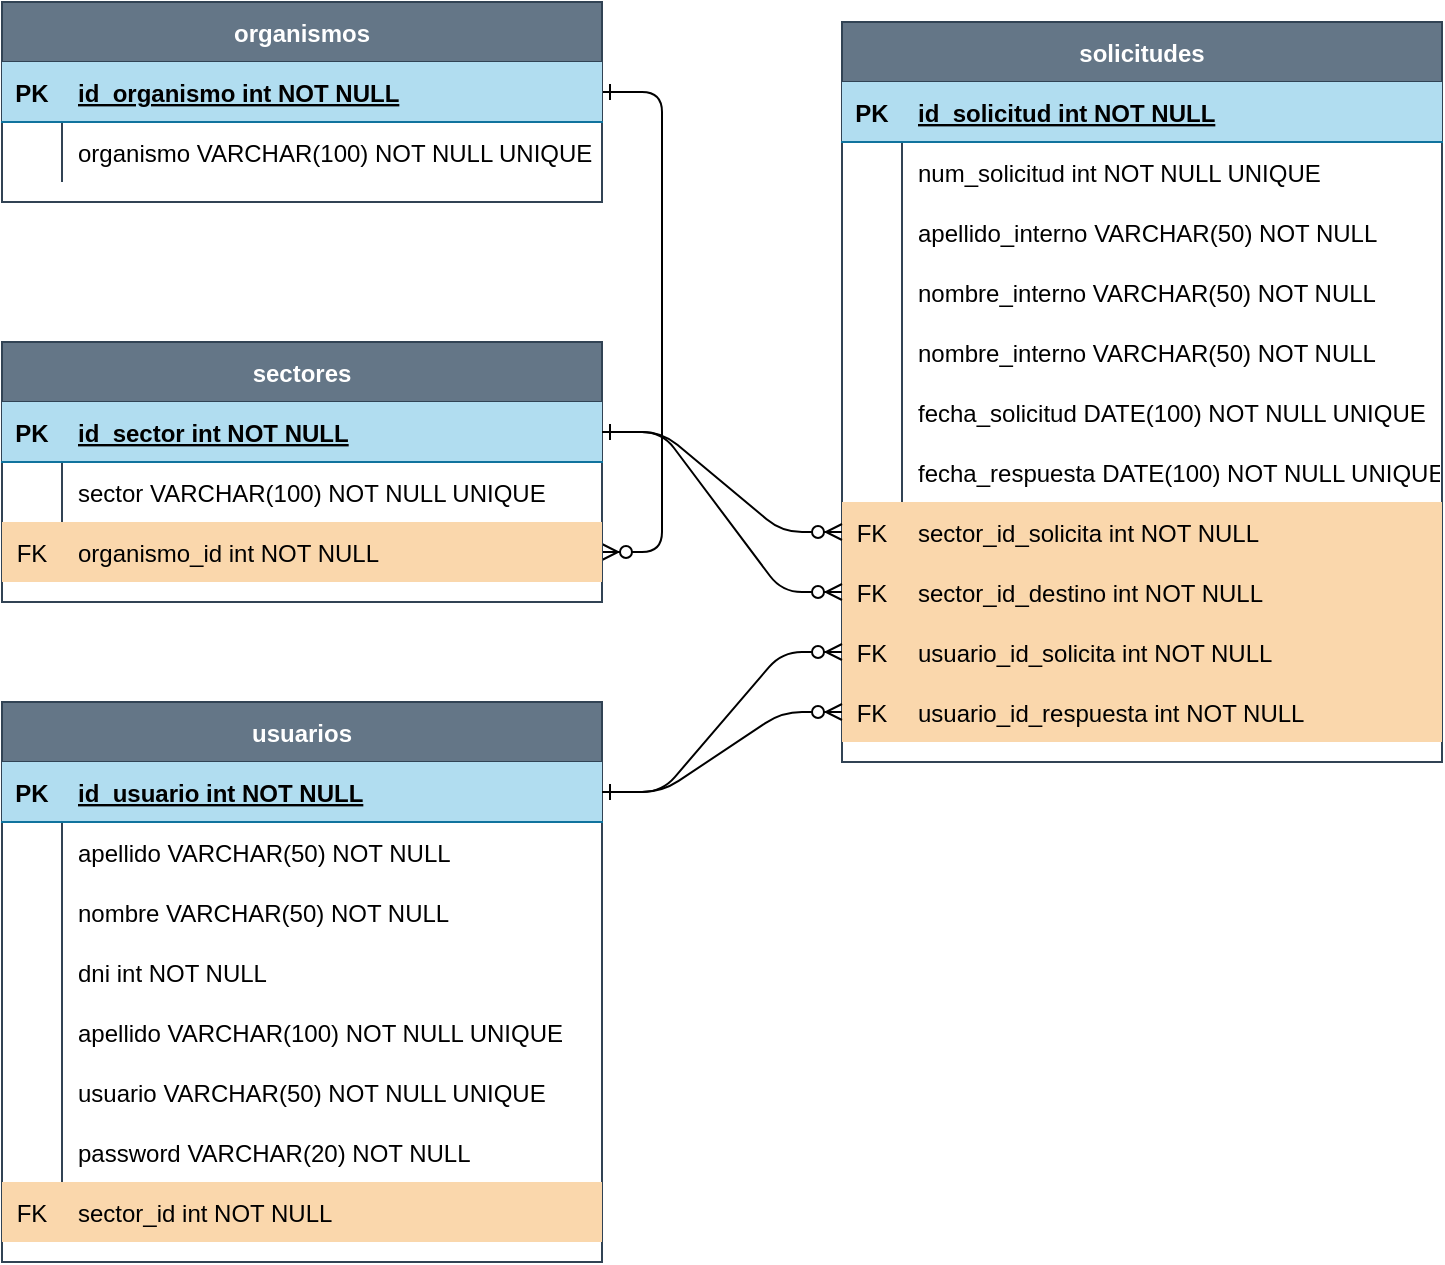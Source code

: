 <mxfile version="20.8.20" type="github">
  <diagram id="R2lEEEUBdFMjLlhIrx00" name="Page-1">
    <mxGraphModel dx="914" dy="766" grid="1" gridSize="10" guides="1" tooltips="1" connect="1" arrows="1" fold="1" page="1" pageScale="1" pageWidth="850" pageHeight="1100" math="0" shadow="0" extFonts="Permanent Marker^https://fonts.googleapis.com/css?family=Permanent+Marker">
      <root>
        <mxCell id="0" />
        <mxCell id="1" parent="0" />
        <mxCell id="C-vyLk0tnHw3VtMMgP7b-12" value="" style="edgeStyle=entityRelationEdgeStyle;endArrow=ERzeroToMany;startArrow=ERone;endFill=1;startFill=0;" parent="1" source="C-vyLk0tnHw3VtMMgP7b-3" target="x71KSPe7L1mLQkggoHx_-8" edge="1">
          <mxGeometry width="100" height="100" relative="1" as="geometry">
            <mxPoint x="400" y="180" as="sourcePoint" />
            <mxPoint x="700" y="355" as="targetPoint" />
          </mxGeometry>
        </mxCell>
        <mxCell id="C-vyLk0tnHw3VtMMgP7b-2" value="organismos" style="shape=table;startSize=30;container=1;collapsible=1;childLayout=tableLayout;fixedRows=1;rowLines=0;fontStyle=1;align=center;resizeLast=1;fillColor=#647687;strokeColor=#314354;fontColor=#ffffff;" parent="1" vertex="1">
          <mxGeometry x="80" y="90" width="300" height="100" as="geometry" />
        </mxCell>
        <mxCell id="C-vyLk0tnHw3VtMMgP7b-3" value="" style="shape=partialRectangle;collapsible=0;dropTarget=0;pointerEvents=0;fillColor=#b1ddf0;points=[[0,0.5],[1,0.5]];portConstraint=eastwest;top=0;left=0;right=0;bottom=1;strokeColor=#10739e;" parent="C-vyLk0tnHw3VtMMgP7b-2" vertex="1">
          <mxGeometry y="30" width="300" height="30" as="geometry" />
        </mxCell>
        <mxCell id="C-vyLk0tnHw3VtMMgP7b-4" value="PK" style="shape=partialRectangle;overflow=hidden;connectable=0;fillColor=none;top=0;left=0;bottom=0;right=0;fontStyle=1;" parent="C-vyLk0tnHw3VtMMgP7b-3" vertex="1">
          <mxGeometry width="30" height="30" as="geometry">
            <mxRectangle width="30" height="30" as="alternateBounds" />
          </mxGeometry>
        </mxCell>
        <mxCell id="C-vyLk0tnHw3VtMMgP7b-5" value="id_organismo int NOT NULL " style="shape=partialRectangle;overflow=hidden;connectable=0;fillColor=none;top=0;left=0;bottom=0;right=0;align=left;spacingLeft=6;fontStyle=5;" parent="C-vyLk0tnHw3VtMMgP7b-3" vertex="1">
          <mxGeometry x="30" width="270" height="30" as="geometry">
            <mxRectangle width="270" height="30" as="alternateBounds" />
          </mxGeometry>
        </mxCell>
        <mxCell id="C-vyLk0tnHw3VtMMgP7b-9" value="" style="shape=partialRectangle;collapsible=0;dropTarget=0;pointerEvents=0;fillColor=none;points=[[0,0.5],[1,0.5]];portConstraint=eastwest;top=0;left=0;right=0;bottom=0;" parent="C-vyLk0tnHw3VtMMgP7b-2" vertex="1">
          <mxGeometry y="60" width="300" height="30" as="geometry" />
        </mxCell>
        <mxCell id="C-vyLk0tnHw3VtMMgP7b-10" value="" style="shape=partialRectangle;overflow=hidden;connectable=0;fillColor=none;top=0;left=0;bottom=0;right=0;" parent="C-vyLk0tnHw3VtMMgP7b-9" vertex="1">
          <mxGeometry width="30" height="30" as="geometry">
            <mxRectangle width="30" height="30" as="alternateBounds" />
          </mxGeometry>
        </mxCell>
        <mxCell id="C-vyLk0tnHw3VtMMgP7b-11" value="organismo VARCHAR(100) NOT NULL UNIQUE" style="shape=partialRectangle;overflow=hidden;connectable=0;fillColor=none;top=0;left=0;bottom=0;right=0;align=left;spacingLeft=6;" parent="C-vyLk0tnHw3VtMMgP7b-9" vertex="1">
          <mxGeometry x="30" width="270" height="30" as="geometry">
            <mxRectangle width="270" height="30" as="alternateBounds" />
          </mxGeometry>
        </mxCell>
        <mxCell id="x71KSPe7L1mLQkggoHx_-1" value="sectores" style="shape=table;startSize=30;container=1;collapsible=1;childLayout=tableLayout;fixedRows=1;rowLines=0;fontStyle=1;align=center;resizeLast=1;fillColor=#647687;strokeColor=#314354;fontColor=#ffffff;" parent="1" vertex="1">
          <mxGeometry x="80" y="260" width="300" height="130" as="geometry" />
        </mxCell>
        <mxCell id="x71KSPe7L1mLQkggoHx_-2" value="" style="shape=partialRectangle;collapsible=0;dropTarget=0;pointerEvents=0;fillColor=#b1ddf0;points=[[0,0.5],[1,0.5]];portConstraint=eastwest;top=0;left=0;right=0;bottom=1;strokeColor=#10739e;" parent="x71KSPe7L1mLQkggoHx_-1" vertex="1">
          <mxGeometry y="30" width="300" height="30" as="geometry" />
        </mxCell>
        <mxCell id="x71KSPe7L1mLQkggoHx_-3" value="PK" style="shape=partialRectangle;overflow=hidden;connectable=0;fillColor=none;top=0;left=0;bottom=0;right=0;fontStyle=1;" parent="x71KSPe7L1mLQkggoHx_-2" vertex="1">
          <mxGeometry width="30" height="30" as="geometry">
            <mxRectangle width="30" height="30" as="alternateBounds" />
          </mxGeometry>
        </mxCell>
        <mxCell id="x71KSPe7L1mLQkggoHx_-4" value="id_sector int NOT NULL " style="shape=partialRectangle;overflow=hidden;connectable=0;fillColor=none;top=0;left=0;bottom=0;right=0;align=left;spacingLeft=6;fontStyle=5;" parent="x71KSPe7L1mLQkggoHx_-2" vertex="1">
          <mxGeometry x="30" width="270" height="30" as="geometry">
            <mxRectangle width="270" height="30" as="alternateBounds" />
          </mxGeometry>
        </mxCell>
        <mxCell id="x71KSPe7L1mLQkggoHx_-5" value="" style="shape=partialRectangle;collapsible=0;dropTarget=0;pointerEvents=0;fillColor=none;points=[[0,0.5],[1,0.5]];portConstraint=eastwest;top=0;left=0;right=0;bottom=0;" parent="x71KSPe7L1mLQkggoHx_-1" vertex="1">
          <mxGeometry y="60" width="300" height="30" as="geometry" />
        </mxCell>
        <mxCell id="x71KSPe7L1mLQkggoHx_-6" value="" style="shape=partialRectangle;overflow=hidden;connectable=0;fillColor=none;top=0;left=0;bottom=0;right=0;" parent="x71KSPe7L1mLQkggoHx_-5" vertex="1">
          <mxGeometry width="30" height="30" as="geometry">
            <mxRectangle width="30" height="30" as="alternateBounds" />
          </mxGeometry>
        </mxCell>
        <mxCell id="x71KSPe7L1mLQkggoHx_-7" value="sector VARCHAR(100) NOT NULL UNIQUE" style="shape=partialRectangle;overflow=hidden;connectable=0;fillColor=none;top=0;left=0;bottom=0;right=0;align=left;spacingLeft=6;" parent="x71KSPe7L1mLQkggoHx_-5" vertex="1">
          <mxGeometry x="30" width="270" height="30" as="geometry">
            <mxRectangle width="270" height="30" as="alternateBounds" />
          </mxGeometry>
        </mxCell>
        <mxCell id="x71KSPe7L1mLQkggoHx_-8" value="" style="shape=partialRectangle;collapsible=0;dropTarget=0;pointerEvents=0;fillColor=#fad7ac;points=[[0,0.5],[1,0.5]];portConstraint=eastwest;top=0;left=0;right=0;bottom=0;strokeColor=#b46504;" parent="x71KSPe7L1mLQkggoHx_-1" vertex="1">
          <mxGeometry y="90" width="300" height="30" as="geometry" />
        </mxCell>
        <mxCell id="x71KSPe7L1mLQkggoHx_-9" value="FK" style="shape=partialRectangle;overflow=hidden;connectable=0;fillColor=none;top=0;left=0;bottom=0;right=0;" parent="x71KSPe7L1mLQkggoHx_-8" vertex="1">
          <mxGeometry width="30" height="30" as="geometry">
            <mxRectangle width="30" height="30" as="alternateBounds" />
          </mxGeometry>
        </mxCell>
        <mxCell id="x71KSPe7L1mLQkggoHx_-10" value="organismo_id int NOT NULL" style="shape=partialRectangle;overflow=hidden;connectable=0;fillColor=none;top=0;left=0;bottom=0;right=0;align=left;spacingLeft=6;" parent="x71KSPe7L1mLQkggoHx_-8" vertex="1">
          <mxGeometry x="30" width="270" height="30" as="geometry">
            <mxRectangle width="270" height="30" as="alternateBounds" />
          </mxGeometry>
        </mxCell>
        <mxCell id="x71KSPe7L1mLQkggoHx_-11" value="solicitudes" style="shape=table;startSize=30;container=1;collapsible=1;childLayout=tableLayout;fixedRows=1;rowLines=0;fontStyle=1;align=center;resizeLast=1;fillColor=#647687;strokeColor=#314354;fontColor=#ffffff;" parent="1" vertex="1">
          <mxGeometry x="500" y="100" width="300" height="370" as="geometry" />
        </mxCell>
        <mxCell id="x71KSPe7L1mLQkggoHx_-12" value="" style="shape=partialRectangle;collapsible=0;dropTarget=0;pointerEvents=0;fillColor=#b1ddf0;points=[[0,0.5],[1,0.5]];portConstraint=eastwest;top=0;left=0;right=0;bottom=1;strokeColor=#10739e;" parent="x71KSPe7L1mLQkggoHx_-11" vertex="1">
          <mxGeometry y="30" width="300" height="30" as="geometry" />
        </mxCell>
        <mxCell id="x71KSPe7L1mLQkggoHx_-13" value="PK" style="shape=partialRectangle;overflow=hidden;connectable=0;fillColor=none;top=0;left=0;bottom=0;right=0;fontStyle=1;" parent="x71KSPe7L1mLQkggoHx_-12" vertex="1">
          <mxGeometry width="30" height="30" as="geometry">
            <mxRectangle width="30" height="30" as="alternateBounds" />
          </mxGeometry>
        </mxCell>
        <mxCell id="x71KSPe7L1mLQkggoHx_-14" value="id_solicitud int NOT NULL " style="shape=partialRectangle;overflow=hidden;connectable=0;fillColor=none;top=0;left=0;bottom=0;right=0;align=left;spacingLeft=6;fontStyle=5;" parent="x71KSPe7L1mLQkggoHx_-12" vertex="1">
          <mxGeometry x="30" width="270" height="30" as="geometry">
            <mxRectangle width="270" height="30" as="alternateBounds" />
          </mxGeometry>
        </mxCell>
        <mxCell id="x71KSPe7L1mLQkggoHx_-15" value="" style="shape=partialRectangle;collapsible=0;dropTarget=0;pointerEvents=0;fillColor=none;points=[[0,0.5],[1,0.5]];portConstraint=eastwest;top=0;left=0;right=0;bottom=0;" parent="x71KSPe7L1mLQkggoHx_-11" vertex="1">
          <mxGeometry y="60" width="300" height="30" as="geometry" />
        </mxCell>
        <mxCell id="x71KSPe7L1mLQkggoHx_-16" value="" style="shape=partialRectangle;overflow=hidden;connectable=0;fillColor=none;top=0;left=0;bottom=0;right=0;" parent="x71KSPe7L1mLQkggoHx_-15" vertex="1">
          <mxGeometry width="30" height="30" as="geometry">
            <mxRectangle width="30" height="30" as="alternateBounds" />
          </mxGeometry>
        </mxCell>
        <mxCell id="x71KSPe7L1mLQkggoHx_-17" value="num_solicitud int NOT NULL UNIQUE" style="shape=partialRectangle;overflow=hidden;connectable=0;fillColor=none;top=0;left=0;bottom=0;right=0;align=left;spacingLeft=6;" parent="x71KSPe7L1mLQkggoHx_-15" vertex="1">
          <mxGeometry x="30" width="270" height="30" as="geometry">
            <mxRectangle width="270" height="30" as="alternateBounds" />
          </mxGeometry>
        </mxCell>
        <mxCell id="x71KSPe7L1mLQkggoHx_-21" value="" style="shape=partialRectangle;collapsible=0;dropTarget=0;pointerEvents=0;fillColor=none;points=[[0,0.5],[1,0.5]];portConstraint=eastwest;top=0;left=0;right=0;bottom=0;" parent="x71KSPe7L1mLQkggoHx_-11" vertex="1">
          <mxGeometry y="90" width="300" height="30" as="geometry" />
        </mxCell>
        <mxCell id="x71KSPe7L1mLQkggoHx_-22" value="" style="shape=partialRectangle;overflow=hidden;connectable=0;fillColor=none;top=0;left=0;bottom=0;right=0;" parent="x71KSPe7L1mLQkggoHx_-21" vertex="1">
          <mxGeometry width="30" height="30" as="geometry">
            <mxRectangle width="30" height="30" as="alternateBounds" />
          </mxGeometry>
        </mxCell>
        <mxCell id="x71KSPe7L1mLQkggoHx_-23" value="apellido_interno VARCHAR(50) NOT NULL" style="shape=partialRectangle;overflow=hidden;connectable=0;fillColor=none;top=0;left=0;bottom=0;right=0;align=left;spacingLeft=6;" parent="x71KSPe7L1mLQkggoHx_-21" vertex="1">
          <mxGeometry x="30" width="270" height="30" as="geometry">
            <mxRectangle width="270" height="30" as="alternateBounds" />
          </mxGeometry>
        </mxCell>
        <mxCell id="x71KSPe7L1mLQkggoHx_-24" value="" style="shape=partialRectangle;collapsible=0;dropTarget=0;pointerEvents=0;fillColor=none;points=[[0,0.5],[1,0.5]];portConstraint=eastwest;top=0;left=0;right=0;bottom=0;" parent="x71KSPe7L1mLQkggoHx_-11" vertex="1">
          <mxGeometry y="120" width="300" height="30" as="geometry" />
        </mxCell>
        <mxCell id="x71KSPe7L1mLQkggoHx_-25" value="" style="shape=partialRectangle;overflow=hidden;connectable=0;fillColor=none;top=0;left=0;bottom=0;right=0;" parent="x71KSPe7L1mLQkggoHx_-24" vertex="1">
          <mxGeometry width="30" height="30" as="geometry">
            <mxRectangle width="30" height="30" as="alternateBounds" />
          </mxGeometry>
        </mxCell>
        <mxCell id="x71KSPe7L1mLQkggoHx_-26" value="nombre_interno VARCHAR(50) NOT NULL " style="shape=partialRectangle;overflow=hidden;connectable=0;fillColor=none;top=0;left=0;bottom=0;right=0;align=left;spacingLeft=6;" parent="x71KSPe7L1mLQkggoHx_-24" vertex="1">
          <mxGeometry x="30" width="270" height="30" as="geometry">
            <mxRectangle width="270" height="30" as="alternateBounds" />
          </mxGeometry>
        </mxCell>
        <mxCell id="x71KSPe7L1mLQkggoHx_-30" value="" style="shape=partialRectangle;collapsible=0;dropTarget=0;pointerEvents=0;fillColor=none;points=[[0,0.5],[1,0.5]];portConstraint=eastwest;top=0;left=0;right=0;bottom=0;" parent="x71KSPe7L1mLQkggoHx_-11" vertex="1">
          <mxGeometry y="150" width="300" height="30" as="geometry" />
        </mxCell>
        <mxCell id="x71KSPe7L1mLQkggoHx_-31" value="" style="shape=partialRectangle;overflow=hidden;connectable=0;fillColor=none;top=0;left=0;bottom=0;right=0;" parent="x71KSPe7L1mLQkggoHx_-30" vertex="1">
          <mxGeometry width="30" height="30" as="geometry">
            <mxRectangle width="30" height="30" as="alternateBounds" />
          </mxGeometry>
        </mxCell>
        <mxCell id="x71KSPe7L1mLQkggoHx_-32" value="nombre_interno VARCHAR(50) NOT NULL " style="shape=partialRectangle;overflow=hidden;connectable=0;fillColor=none;top=0;left=0;bottom=0;right=0;align=left;spacingLeft=6;" parent="x71KSPe7L1mLQkggoHx_-30" vertex="1">
          <mxGeometry x="30" width="270" height="30" as="geometry">
            <mxRectangle width="270" height="30" as="alternateBounds" />
          </mxGeometry>
        </mxCell>
        <mxCell id="x71KSPe7L1mLQkggoHx_-27" value="" style="shape=partialRectangle;collapsible=0;dropTarget=0;pointerEvents=0;fillColor=none;points=[[0,0.5],[1,0.5]];portConstraint=eastwest;top=0;left=0;right=0;bottom=0;" parent="x71KSPe7L1mLQkggoHx_-11" vertex="1">
          <mxGeometry y="180" width="300" height="30" as="geometry" />
        </mxCell>
        <mxCell id="x71KSPe7L1mLQkggoHx_-28" value="" style="shape=partialRectangle;overflow=hidden;connectable=0;fillColor=none;top=0;left=0;bottom=0;right=0;" parent="x71KSPe7L1mLQkggoHx_-27" vertex="1">
          <mxGeometry width="30" height="30" as="geometry">
            <mxRectangle width="30" height="30" as="alternateBounds" />
          </mxGeometry>
        </mxCell>
        <mxCell id="x71KSPe7L1mLQkggoHx_-29" value="fecha_solicitud DATE(100) NOT NULL UNIQUE" style="shape=partialRectangle;overflow=hidden;connectable=0;fillColor=none;top=0;left=0;bottom=0;right=0;align=left;spacingLeft=6;" parent="x71KSPe7L1mLQkggoHx_-27" vertex="1">
          <mxGeometry x="30" width="270" height="30" as="geometry">
            <mxRectangle width="270" height="30" as="alternateBounds" />
          </mxGeometry>
        </mxCell>
        <mxCell id="x71KSPe7L1mLQkggoHx_-38" value="" style="shape=partialRectangle;collapsible=0;dropTarget=0;pointerEvents=0;fillColor=none;points=[[0,0.5],[1,0.5]];portConstraint=eastwest;top=0;left=0;right=0;bottom=0;" parent="x71KSPe7L1mLQkggoHx_-11" vertex="1">
          <mxGeometry y="210" width="300" height="30" as="geometry" />
        </mxCell>
        <mxCell id="x71KSPe7L1mLQkggoHx_-39" value="" style="shape=partialRectangle;overflow=hidden;connectable=0;fillColor=none;top=0;left=0;bottom=0;right=0;" parent="x71KSPe7L1mLQkggoHx_-38" vertex="1">
          <mxGeometry width="30" height="30" as="geometry">
            <mxRectangle width="30" height="30" as="alternateBounds" />
          </mxGeometry>
        </mxCell>
        <mxCell id="x71KSPe7L1mLQkggoHx_-40" value="fecha_respuesta DATE(100) NOT NULL UNIQUE" style="shape=partialRectangle;overflow=hidden;connectable=0;fillColor=none;top=0;left=0;bottom=0;right=0;align=left;spacingLeft=6;" parent="x71KSPe7L1mLQkggoHx_-38" vertex="1">
          <mxGeometry x="30" width="270" height="30" as="geometry">
            <mxRectangle width="270" height="30" as="alternateBounds" />
          </mxGeometry>
        </mxCell>
        <mxCell id="x71KSPe7L1mLQkggoHx_-18" value="" style="shape=partialRectangle;collapsible=0;dropTarget=0;pointerEvents=0;fillColor=#fad7ac;points=[[0,0.5],[1,0.5]];portConstraint=eastwest;top=0;left=0;right=0;bottom=0;strokeColor=#b46504;" parent="x71KSPe7L1mLQkggoHx_-11" vertex="1">
          <mxGeometry y="240" width="300" height="30" as="geometry" />
        </mxCell>
        <mxCell id="x71KSPe7L1mLQkggoHx_-19" value="FK" style="shape=partialRectangle;overflow=hidden;connectable=0;fillColor=none;top=0;left=0;bottom=0;right=0;" parent="x71KSPe7L1mLQkggoHx_-18" vertex="1">
          <mxGeometry width="30" height="30" as="geometry">
            <mxRectangle width="30" height="30" as="alternateBounds" />
          </mxGeometry>
        </mxCell>
        <mxCell id="x71KSPe7L1mLQkggoHx_-20" value="sector_id_solicita int NOT NULL" style="shape=partialRectangle;overflow=hidden;connectable=0;fillColor=none;top=0;left=0;bottom=0;right=0;align=left;spacingLeft=6;" parent="x71KSPe7L1mLQkggoHx_-18" vertex="1">
          <mxGeometry x="30" width="270" height="30" as="geometry">
            <mxRectangle width="270" height="30" as="alternateBounds" />
          </mxGeometry>
        </mxCell>
        <mxCell id="x71KSPe7L1mLQkggoHx_-33" value="" style="shape=partialRectangle;collapsible=0;dropTarget=0;pointerEvents=0;fillColor=#fad7ac;points=[[0,0.5],[1,0.5]];portConstraint=eastwest;top=0;left=0;right=0;bottom=0;strokeColor=#b46504;" parent="x71KSPe7L1mLQkggoHx_-11" vertex="1">
          <mxGeometry y="270" width="300" height="30" as="geometry" />
        </mxCell>
        <mxCell id="x71KSPe7L1mLQkggoHx_-34" value="FK" style="shape=partialRectangle;overflow=hidden;connectable=0;fillColor=none;top=0;left=0;bottom=0;right=0;" parent="x71KSPe7L1mLQkggoHx_-33" vertex="1">
          <mxGeometry width="30" height="30" as="geometry">
            <mxRectangle width="30" height="30" as="alternateBounds" />
          </mxGeometry>
        </mxCell>
        <mxCell id="x71KSPe7L1mLQkggoHx_-35" value="sector_id_destino int NOT NULL" style="shape=partialRectangle;overflow=hidden;connectable=0;fillColor=none;top=0;left=0;bottom=0;right=0;align=left;spacingLeft=6;" parent="x71KSPe7L1mLQkggoHx_-33" vertex="1">
          <mxGeometry x="30" width="270" height="30" as="geometry">
            <mxRectangle width="270" height="30" as="alternateBounds" />
          </mxGeometry>
        </mxCell>
        <mxCell id="_ndGO37qyhblYujin3GQ-1" value="" style="shape=partialRectangle;collapsible=0;dropTarget=0;pointerEvents=0;fillColor=#fad7ac;points=[[0,0.5],[1,0.5]];portConstraint=eastwest;top=0;left=0;right=0;bottom=0;strokeColor=#b46504;" vertex="1" parent="x71KSPe7L1mLQkggoHx_-11">
          <mxGeometry y="300" width="300" height="30" as="geometry" />
        </mxCell>
        <mxCell id="_ndGO37qyhblYujin3GQ-2" value="FK" style="shape=partialRectangle;overflow=hidden;connectable=0;fillColor=none;top=0;left=0;bottom=0;right=0;" vertex="1" parent="_ndGO37qyhblYujin3GQ-1">
          <mxGeometry width="30" height="30" as="geometry">
            <mxRectangle width="30" height="30" as="alternateBounds" />
          </mxGeometry>
        </mxCell>
        <mxCell id="_ndGO37qyhblYujin3GQ-3" value="usuario_id_solicita int NOT NULL" style="shape=partialRectangle;overflow=hidden;connectable=0;fillColor=none;top=0;left=0;bottom=0;right=0;align=left;spacingLeft=6;" vertex="1" parent="_ndGO37qyhblYujin3GQ-1">
          <mxGeometry x="30" width="270" height="30" as="geometry">
            <mxRectangle width="270" height="30" as="alternateBounds" />
          </mxGeometry>
        </mxCell>
        <mxCell id="_ndGO37qyhblYujin3GQ-4" value="" style="shape=partialRectangle;collapsible=0;dropTarget=0;pointerEvents=0;fillColor=#fad7ac;points=[[0,0.5],[1,0.5]];portConstraint=eastwest;top=0;left=0;right=0;bottom=0;strokeColor=#b46504;" vertex="1" parent="x71KSPe7L1mLQkggoHx_-11">
          <mxGeometry y="330" width="300" height="30" as="geometry" />
        </mxCell>
        <mxCell id="_ndGO37qyhblYujin3GQ-5" value="FK" style="shape=partialRectangle;overflow=hidden;connectable=0;fillColor=none;top=0;left=0;bottom=0;right=0;" vertex="1" parent="_ndGO37qyhblYujin3GQ-4">
          <mxGeometry width="30" height="30" as="geometry">
            <mxRectangle width="30" height="30" as="alternateBounds" />
          </mxGeometry>
        </mxCell>
        <mxCell id="_ndGO37qyhblYujin3GQ-6" value="usuario_id_respuesta int NOT NULL" style="shape=partialRectangle;overflow=hidden;connectable=0;fillColor=none;top=0;left=0;bottom=0;right=0;align=left;spacingLeft=6;" vertex="1" parent="_ndGO37qyhblYujin3GQ-4">
          <mxGeometry x="30" width="270" height="30" as="geometry">
            <mxRectangle width="270" height="30" as="alternateBounds" />
          </mxGeometry>
        </mxCell>
        <mxCell id="x71KSPe7L1mLQkggoHx_-36" value="" style="edgeStyle=entityRelationEdgeStyle;endArrow=ERzeroToMany;startArrow=ERone;endFill=1;startFill=0;exitX=1;exitY=0.5;exitDx=0;exitDy=0;entryX=0;entryY=0.5;entryDx=0;entryDy=0;" parent="1" source="x71KSPe7L1mLQkggoHx_-2" target="x71KSPe7L1mLQkggoHx_-18" edge="1">
          <mxGeometry width="100" height="100" relative="1" as="geometry">
            <mxPoint x="390" y="155" as="sourcePoint" />
            <mxPoint x="390" y="375" as="targetPoint" />
          </mxGeometry>
        </mxCell>
        <mxCell id="x71KSPe7L1mLQkggoHx_-37" value="" style="edgeStyle=entityRelationEdgeStyle;endArrow=ERzeroToMany;startArrow=ERone;endFill=1;startFill=0;exitX=1;exitY=0.5;exitDx=0;exitDy=0;entryX=0;entryY=0.5;entryDx=0;entryDy=0;" parent="1" source="x71KSPe7L1mLQkggoHx_-2" target="x71KSPe7L1mLQkggoHx_-33" edge="1">
          <mxGeometry width="100" height="100" relative="1" as="geometry">
            <mxPoint x="390" y="315" as="sourcePoint" />
            <mxPoint x="510" y="335" as="targetPoint" />
          </mxGeometry>
        </mxCell>
        <mxCell id="x71KSPe7L1mLQkggoHx_-41" value="usuarios" style="shape=table;startSize=30;container=1;collapsible=1;childLayout=tableLayout;fixedRows=1;rowLines=0;fontStyle=1;align=center;resizeLast=1;fillColor=#647687;strokeColor=#314354;fontColor=#ffffff;" parent="1" vertex="1">
          <mxGeometry x="80" y="440" width="300" height="280" as="geometry" />
        </mxCell>
        <mxCell id="x71KSPe7L1mLQkggoHx_-42" value="" style="shape=partialRectangle;collapsible=0;dropTarget=0;pointerEvents=0;fillColor=#b1ddf0;points=[[0,0.5],[1,0.5]];portConstraint=eastwest;top=0;left=0;right=0;bottom=1;strokeColor=#10739e;" parent="x71KSPe7L1mLQkggoHx_-41" vertex="1">
          <mxGeometry y="30" width="300" height="30" as="geometry" />
        </mxCell>
        <mxCell id="x71KSPe7L1mLQkggoHx_-43" value="PK" style="shape=partialRectangle;overflow=hidden;connectable=0;fillColor=none;top=0;left=0;bottom=0;right=0;fontStyle=1;" parent="x71KSPe7L1mLQkggoHx_-42" vertex="1">
          <mxGeometry width="30" height="30" as="geometry">
            <mxRectangle width="30" height="30" as="alternateBounds" />
          </mxGeometry>
        </mxCell>
        <mxCell id="x71KSPe7L1mLQkggoHx_-44" value="id_usuario int NOT NULL " style="shape=partialRectangle;overflow=hidden;connectable=0;fillColor=none;top=0;left=0;bottom=0;right=0;align=left;spacingLeft=6;fontStyle=5;" parent="x71KSPe7L1mLQkggoHx_-42" vertex="1">
          <mxGeometry x="30" width="270" height="30" as="geometry">
            <mxRectangle width="270" height="30" as="alternateBounds" />
          </mxGeometry>
        </mxCell>
        <mxCell id="x71KSPe7L1mLQkggoHx_-45" value="" style="shape=partialRectangle;collapsible=0;dropTarget=0;pointerEvents=0;fillColor=none;points=[[0,0.5],[1,0.5]];portConstraint=eastwest;top=0;left=0;right=0;bottom=0;" parent="x71KSPe7L1mLQkggoHx_-41" vertex="1">
          <mxGeometry y="60" width="300" height="30" as="geometry" />
        </mxCell>
        <mxCell id="x71KSPe7L1mLQkggoHx_-46" value="" style="shape=partialRectangle;overflow=hidden;connectable=0;fillColor=none;top=0;left=0;bottom=0;right=0;" parent="x71KSPe7L1mLQkggoHx_-45" vertex="1">
          <mxGeometry width="30" height="30" as="geometry">
            <mxRectangle width="30" height="30" as="alternateBounds" />
          </mxGeometry>
        </mxCell>
        <mxCell id="x71KSPe7L1mLQkggoHx_-47" value="apellido VARCHAR(50) NOT NULL" style="shape=partialRectangle;overflow=hidden;connectable=0;fillColor=none;top=0;left=0;bottom=0;right=0;align=left;spacingLeft=6;" parent="x71KSPe7L1mLQkggoHx_-45" vertex="1">
          <mxGeometry x="30" width="270" height="30" as="geometry">
            <mxRectangle width="270" height="30" as="alternateBounds" />
          </mxGeometry>
        </mxCell>
        <mxCell id="x71KSPe7L1mLQkggoHx_-51" value="" style="shape=partialRectangle;collapsible=0;dropTarget=0;pointerEvents=0;fillColor=none;points=[[0,0.5],[1,0.5]];portConstraint=eastwest;top=0;left=0;right=0;bottom=0;" parent="x71KSPe7L1mLQkggoHx_-41" vertex="1">
          <mxGeometry y="90" width="300" height="30" as="geometry" />
        </mxCell>
        <mxCell id="x71KSPe7L1mLQkggoHx_-52" value="" style="shape=partialRectangle;overflow=hidden;connectable=0;fillColor=none;top=0;left=0;bottom=0;right=0;" parent="x71KSPe7L1mLQkggoHx_-51" vertex="1">
          <mxGeometry width="30" height="30" as="geometry">
            <mxRectangle width="30" height="30" as="alternateBounds" />
          </mxGeometry>
        </mxCell>
        <mxCell id="x71KSPe7L1mLQkggoHx_-53" value="nombre VARCHAR(50) NOT NULL" style="shape=partialRectangle;overflow=hidden;connectable=0;fillColor=none;top=0;left=0;bottom=0;right=0;align=left;spacingLeft=6;" parent="x71KSPe7L1mLQkggoHx_-51" vertex="1">
          <mxGeometry x="30" width="270" height="30" as="geometry">
            <mxRectangle width="270" height="30" as="alternateBounds" />
          </mxGeometry>
        </mxCell>
        <mxCell id="x71KSPe7L1mLQkggoHx_-54" value="" style="shape=partialRectangle;collapsible=0;dropTarget=0;pointerEvents=0;fillColor=none;points=[[0,0.5],[1,0.5]];portConstraint=eastwest;top=0;left=0;right=0;bottom=0;" parent="x71KSPe7L1mLQkggoHx_-41" vertex="1">
          <mxGeometry y="120" width="300" height="30" as="geometry" />
        </mxCell>
        <mxCell id="x71KSPe7L1mLQkggoHx_-55" value="" style="shape=partialRectangle;overflow=hidden;connectable=0;fillColor=none;top=0;left=0;bottom=0;right=0;" parent="x71KSPe7L1mLQkggoHx_-54" vertex="1">
          <mxGeometry width="30" height="30" as="geometry">
            <mxRectangle width="30" height="30" as="alternateBounds" />
          </mxGeometry>
        </mxCell>
        <mxCell id="x71KSPe7L1mLQkggoHx_-56" value="dni int NOT NULL" style="shape=partialRectangle;overflow=hidden;connectable=0;fillColor=none;top=0;left=0;bottom=0;right=0;align=left;spacingLeft=6;" parent="x71KSPe7L1mLQkggoHx_-54" vertex="1">
          <mxGeometry x="30" width="270" height="30" as="geometry">
            <mxRectangle width="270" height="30" as="alternateBounds" />
          </mxGeometry>
        </mxCell>
        <mxCell id="x71KSPe7L1mLQkggoHx_-57" value="" style="shape=partialRectangle;collapsible=0;dropTarget=0;pointerEvents=0;fillColor=none;points=[[0,0.5],[1,0.5]];portConstraint=eastwest;top=0;left=0;right=0;bottom=0;" parent="x71KSPe7L1mLQkggoHx_-41" vertex="1">
          <mxGeometry y="150" width="300" height="30" as="geometry" />
        </mxCell>
        <mxCell id="x71KSPe7L1mLQkggoHx_-58" value="" style="shape=partialRectangle;overflow=hidden;connectable=0;fillColor=none;top=0;left=0;bottom=0;right=0;" parent="x71KSPe7L1mLQkggoHx_-57" vertex="1">
          <mxGeometry width="30" height="30" as="geometry">
            <mxRectangle width="30" height="30" as="alternateBounds" />
          </mxGeometry>
        </mxCell>
        <mxCell id="x71KSPe7L1mLQkggoHx_-59" value="apellido VARCHAR(100) NOT NULL UNIQUE" style="shape=partialRectangle;overflow=hidden;connectable=0;fillColor=none;top=0;left=0;bottom=0;right=0;align=left;spacingLeft=6;" parent="x71KSPe7L1mLQkggoHx_-57" vertex="1">
          <mxGeometry x="30" width="270" height="30" as="geometry">
            <mxRectangle width="270" height="30" as="alternateBounds" />
          </mxGeometry>
        </mxCell>
        <mxCell id="x71KSPe7L1mLQkggoHx_-60" value="" style="shape=partialRectangle;collapsible=0;dropTarget=0;pointerEvents=0;fillColor=none;points=[[0,0.5],[1,0.5]];portConstraint=eastwest;top=0;left=0;right=0;bottom=0;" parent="x71KSPe7L1mLQkggoHx_-41" vertex="1">
          <mxGeometry y="180" width="300" height="30" as="geometry" />
        </mxCell>
        <mxCell id="x71KSPe7L1mLQkggoHx_-61" value="" style="shape=partialRectangle;overflow=hidden;connectable=0;fillColor=none;top=0;left=0;bottom=0;right=0;" parent="x71KSPe7L1mLQkggoHx_-60" vertex="1">
          <mxGeometry width="30" height="30" as="geometry">
            <mxRectangle width="30" height="30" as="alternateBounds" />
          </mxGeometry>
        </mxCell>
        <mxCell id="x71KSPe7L1mLQkggoHx_-62" value="usuario VARCHAR(50) NOT NULL UNIQUE" style="shape=partialRectangle;overflow=hidden;connectable=0;fillColor=none;top=0;left=0;bottom=0;right=0;align=left;spacingLeft=6;" parent="x71KSPe7L1mLQkggoHx_-60" vertex="1">
          <mxGeometry x="30" width="270" height="30" as="geometry">
            <mxRectangle width="270" height="30" as="alternateBounds" />
          </mxGeometry>
        </mxCell>
        <mxCell id="x71KSPe7L1mLQkggoHx_-63" value="" style="shape=partialRectangle;collapsible=0;dropTarget=0;pointerEvents=0;fillColor=none;points=[[0,0.5],[1,0.5]];portConstraint=eastwest;top=0;left=0;right=0;bottom=0;" parent="x71KSPe7L1mLQkggoHx_-41" vertex="1">
          <mxGeometry y="210" width="300" height="30" as="geometry" />
        </mxCell>
        <mxCell id="x71KSPe7L1mLQkggoHx_-64" value="" style="shape=partialRectangle;overflow=hidden;connectable=0;fillColor=none;top=0;left=0;bottom=0;right=0;" parent="x71KSPe7L1mLQkggoHx_-63" vertex="1">
          <mxGeometry width="30" height="30" as="geometry">
            <mxRectangle width="30" height="30" as="alternateBounds" />
          </mxGeometry>
        </mxCell>
        <mxCell id="x71KSPe7L1mLQkggoHx_-65" value="password VARCHAR(20) NOT NULL" style="shape=partialRectangle;overflow=hidden;connectable=0;fillColor=none;top=0;left=0;bottom=0;right=0;align=left;spacingLeft=6;" parent="x71KSPe7L1mLQkggoHx_-63" vertex="1">
          <mxGeometry x="30" width="270" height="30" as="geometry">
            <mxRectangle width="270" height="30" as="alternateBounds" />
          </mxGeometry>
        </mxCell>
        <mxCell id="x71KSPe7L1mLQkggoHx_-48" value="" style="shape=partialRectangle;collapsible=0;dropTarget=0;pointerEvents=0;fillColor=#fad7ac;points=[[0,0.5],[1,0.5]];portConstraint=eastwest;top=0;left=0;right=0;bottom=0;strokeColor=#b46504;" parent="x71KSPe7L1mLQkggoHx_-41" vertex="1">
          <mxGeometry y="240" width="300" height="30" as="geometry" />
        </mxCell>
        <mxCell id="x71KSPe7L1mLQkggoHx_-49" value="FK" style="shape=partialRectangle;overflow=hidden;connectable=0;fillColor=none;top=0;left=0;bottom=0;right=0;" parent="x71KSPe7L1mLQkggoHx_-48" vertex="1">
          <mxGeometry width="30" height="30" as="geometry">
            <mxRectangle width="30" height="30" as="alternateBounds" />
          </mxGeometry>
        </mxCell>
        <mxCell id="x71KSPe7L1mLQkggoHx_-50" value="sector_id int NOT NULL" style="shape=partialRectangle;overflow=hidden;connectable=0;fillColor=none;top=0;left=0;bottom=0;right=0;align=left;spacingLeft=6;" parent="x71KSPe7L1mLQkggoHx_-48" vertex="1">
          <mxGeometry x="30" width="270" height="30" as="geometry">
            <mxRectangle width="270" height="30" as="alternateBounds" />
          </mxGeometry>
        </mxCell>
        <mxCell id="_ndGO37qyhblYujin3GQ-7" value="" style="edgeStyle=entityRelationEdgeStyle;endArrow=ERzeroToMany;startArrow=ERone;endFill=1;startFill=0;exitX=1;exitY=0.5;exitDx=0;exitDy=0;entryX=0;entryY=0.5;entryDx=0;entryDy=0;" edge="1" parent="1" source="x71KSPe7L1mLQkggoHx_-42" target="_ndGO37qyhblYujin3GQ-1">
          <mxGeometry width="100" height="100" relative="1" as="geometry">
            <mxPoint x="400" y="490" as="sourcePoint" />
            <mxPoint x="520" y="570" as="targetPoint" />
          </mxGeometry>
        </mxCell>
        <mxCell id="_ndGO37qyhblYujin3GQ-8" value="" style="edgeStyle=entityRelationEdgeStyle;endArrow=ERzeroToMany;startArrow=ERone;endFill=1;startFill=0;exitX=1;exitY=0.5;exitDx=0;exitDy=0;entryX=0;entryY=0.5;entryDx=0;entryDy=0;" edge="1" parent="1" source="x71KSPe7L1mLQkggoHx_-42" target="_ndGO37qyhblYujin3GQ-4">
          <mxGeometry width="100" height="100" relative="1" as="geometry">
            <mxPoint x="390" y="495" as="sourcePoint" />
            <mxPoint x="510" y="425" as="targetPoint" />
          </mxGeometry>
        </mxCell>
      </root>
    </mxGraphModel>
  </diagram>
</mxfile>
